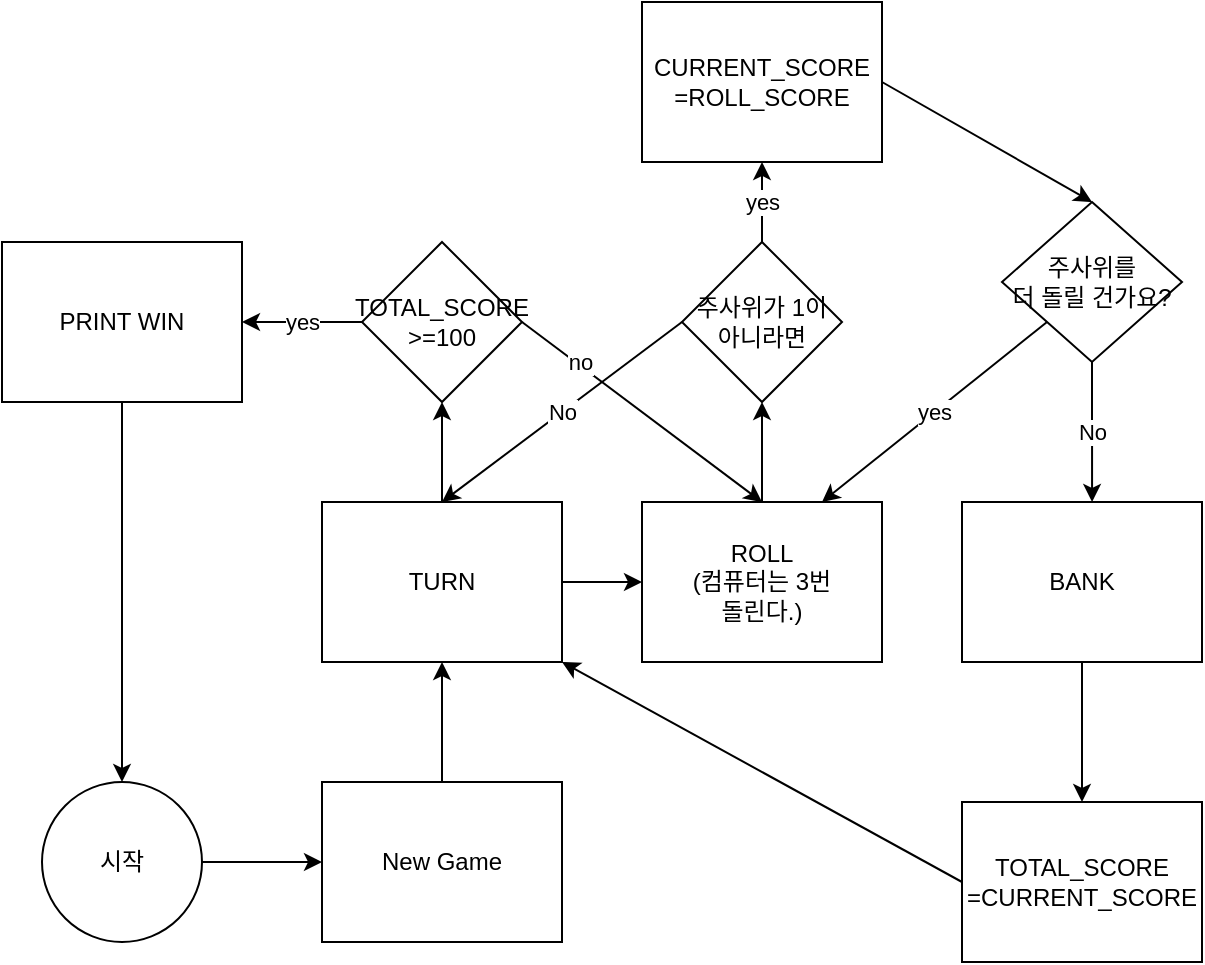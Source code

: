 <mxfile>
    <diagram id="Kb1-32yIySeL2KsvJAzZ" name="Page-1">
        <mxGraphModel dx="1300" dy="722" grid="1" gridSize="10" guides="1" tooltips="1" connect="1" arrows="1" fold="1" page="1" pageScale="1" pageWidth="850" pageHeight="1100" math="0" shadow="0">
            <root>
                <mxCell id="0"/>
                <mxCell id="1" parent="0"/>
                <mxCell id="2" value="시작" style="ellipse;whiteSpace=wrap;html=1;aspect=fixed;" vertex="1" parent="1">
                    <mxGeometry x="170" y="390" width="80" height="80" as="geometry"/>
                </mxCell>
                <mxCell id="8" style="edgeStyle=none;html=1;exitX=1;exitY=0.5;exitDx=0;exitDy=0;entryX=0;entryY=0.5;entryDx=0;entryDy=0;" edge="1" parent="1" target="4">
                    <mxGeometry relative="1" as="geometry">
                        <mxPoint x="250" y="430" as="sourcePoint"/>
                    </mxGeometry>
                </mxCell>
                <mxCell id="9" style="edgeStyle=none;html=1;exitX=0.5;exitY=0;exitDx=0;exitDy=0;entryX=0.5;entryY=1;entryDx=0;entryDy=0;" edge="1" parent="1" source="4" target="11">
                    <mxGeometry relative="1" as="geometry"/>
                </mxCell>
                <mxCell id="4" value="New Game" style="rounded=0;whiteSpace=wrap;html=1;" vertex="1" parent="1">
                    <mxGeometry x="310" y="390" width="120" height="80" as="geometry"/>
                </mxCell>
                <mxCell id="10" style="edgeStyle=none;html=1;exitX=0.5;exitY=0;exitDx=0;exitDy=0;entryX=0.5;entryY=1;entryDx=0;entryDy=0;" edge="1" parent="1" source="5" target="14">
                    <mxGeometry relative="1" as="geometry"/>
                </mxCell>
                <mxCell id="5" value="ROLL&lt;br&gt;(컴퓨터는 3번 &lt;br&gt;돌린다.)" style="rounded=0;whiteSpace=wrap;html=1;" vertex="1" parent="1">
                    <mxGeometry x="470" y="250" width="120" height="80" as="geometry"/>
                </mxCell>
                <mxCell id="27" style="edgeStyle=none;html=1;exitX=0.5;exitY=1;exitDx=0;exitDy=0;entryX=0.5;entryY=0;entryDx=0;entryDy=0;" edge="1" parent="1" source="6" target="26">
                    <mxGeometry relative="1" as="geometry"/>
                </mxCell>
                <mxCell id="6" value="BANK" style="rounded=0;whiteSpace=wrap;html=1;" vertex="1" parent="1">
                    <mxGeometry x="630" y="250" width="120" height="80" as="geometry"/>
                </mxCell>
                <mxCell id="12" style="edgeStyle=none;html=1;exitX=1;exitY=0.5;exitDx=0;exitDy=0;entryX=0;entryY=0.5;entryDx=0;entryDy=0;" edge="1" parent="1" source="11" target="5">
                    <mxGeometry relative="1" as="geometry"/>
                </mxCell>
                <mxCell id="38" style="edgeStyle=none;html=1;exitX=0.5;exitY=0;exitDx=0;exitDy=0;entryX=0.5;entryY=1;entryDx=0;entryDy=0;" edge="1" parent="1" source="11" target="28">
                    <mxGeometry relative="1" as="geometry"/>
                </mxCell>
                <mxCell id="11" value="TURN" style="rounded=0;whiteSpace=wrap;html=1;" vertex="1" parent="1">
                    <mxGeometry x="310" y="250" width="120" height="80" as="geometry"/>
                </mxCell>
                <mxCell id="16" value="yes" style="edgeStyle=none;html=1;exitX=0.5;exitY=0;exitDx=0;exitDy=0;entryX=0.5;entryY=1;entryDx=0;entryDy=0;" edge="1" parent="1" source="14" target="15">
                    <mxGeometry relative="1" as="geometry"/>
                </mxCell>
                <mxCell id="19" value="No" style="edgeStyle=none;html=1;entryX=0.5;entryY=0;entryDx=0;entryDy=0;exitX=0;exitY=0.5;exitDx=0;exitDy=0;" edge="1" parent="1" source="14" target="11">
                    <mxGeometry relative="1" as="geometry">
                        <mxPoint x="480" y="190" as="sourcePoint"/>
                    </mxGeometry>
                </mxCell>
                <mxCell id="14" value="주사위가 1이 아니라면" style="rhombus;whiteSpace=wrap;html=1;" vertex="1" parent="1">
                    <mxGeometry x="490" y="120" width="80" height="80" as="geometry"/>
                </mxCell>
                <mxCell id="23" style="edgeStyle=none;html=1;exitX=1;exitY=0.5;exitDx=0;exitDy=0;entryX=0.5;entryY=0;entryDx=0;entryDy=0;" edge="1" parent="1" source="15" target="22">
                    <mxGeometry relative="1" as="geometry"/>
                </mxCell>
                <mxCell id="15" value="CURRENT_SCORE&lt;br&gt;=ROLL_SCORE" style="rounded=0;whiteSpace=wrap;html=1;" vertex="1" parent="1">
                    <mxGeometry x="470" width="120" height="80" as="geometry"/>
                </mxCell>
                <mxCell id="24" value="yes" style="edgeStyle=none;html=1;exitX=0;exitY=1;exitDx=0;exitDy=0;entryX=0.75;entryY=0;entryDx=0;entryDy=0;" edge="1" parent="1" source="22" target="5">
                    <mxGeometry relative="1" as="geometry"/>
                </mxCell>
                <mxCell id="25" value="No" style="edgeStyle=none;html=1;exitX=0.5;exitY=1;exitDx=0;exitDy=0;entryX=0.542;entryY=0;entryDx=0;entryDy=0;entryPerimeter=0;" edge="1" parent="1" source="22" target="6">
                    <mxGeometry relative="1" as="geometry"/>
                </mxCell>
                <mxCell id="22" value="주사위를&lt;br&gt;더 돌릴 건가요?&lt;br&gt;" style="rhombus;whiteSpace=wrap;html=1;" vertex="1" parent="1">
                    <mxGeometry x="650" y="100" width="90" height="80" as="geometry"/>
                </mxCell>
                <mxCell id="29" style="edgeStyle=none;html=1;exitX=0;exitY=0.5;exitDx=0;exitDy=0;entryX=1;entryY=1;entryDx=0;entryDy=0;" edge="1" parent="1" source="26" target="11">
                    <mxGeometry relative="1" as="geometry"/>
                </mxCell>
                <mxCell id="26" value="TOTAL_SCORE&lt;br&gt;=CURRENT_SCORE" style="rounded=0;whiteSpace=wrap;html=1;" vertex="1" parent="1">
                    <mxGeometry x="630" y="400" width="120" height="80" as="geometry"/>
                </mxCell>
                <mxCell id="39" value="no" style="edgeStyle=none;html=1;exitX=1;exitY=0.5;exitDx=0;exitDy=0;entryX=0.5;entryY=0;entryDx=0;entryDy=0;" edge="1" parent="1" source="28" target="5">
                    <mxGeometry x="-0.52" y="2" relative="1" as="geometry">
                        <mxPoint x="-1" as="offset"/>
                    </mxGeometry>
                </mxCell>
                <mxCell id="42" value="yes" style="edgeStyle=none;html=1;exitX=0;exitY=0.5;exitDx=0;exitDy=0;entryX=1;entryY=0.5;entryDx=0;entryDy=0;" edge="1" parent="1" source="28" target="41">
                    <mxGeometry relative="1" as="geometry"/>
                </mxCell>
                <mxCell id="28" value="TOTAL_SCORE&lt;br&gt;&amp;gt;=100" style="rhombus;whiteSpace=wrap;html=1;" vertex="1" parent="1">
                    <mxGeometry x="330" y="120" width="80" height="80" as="geometry"/>
                </mxCell>
                <mxCell id="43" style="edgeStyle=none;html=1;exitX=0.5;exitY=1;exitDx=0;exitDy=0;entryX=0.5;entryY=0;entryDx=0;entryDy=0;" edge="1" parent="1" source="41" target="2">
                    <mxGeometry relative="1" as="geometry"/>
                </mxCell>
                <mxCell id="41" value="PRINT WIN" style="rounded=0;whiteSpace=wrap;html=1;" vertex="1" parent="1">
                    <mxGeometry x="150" y="120" width="120" height="80" as="geometry"/>
                </mxCell>
            </root>
        </mxGraphModel>
    </diagram>
</mxfile>